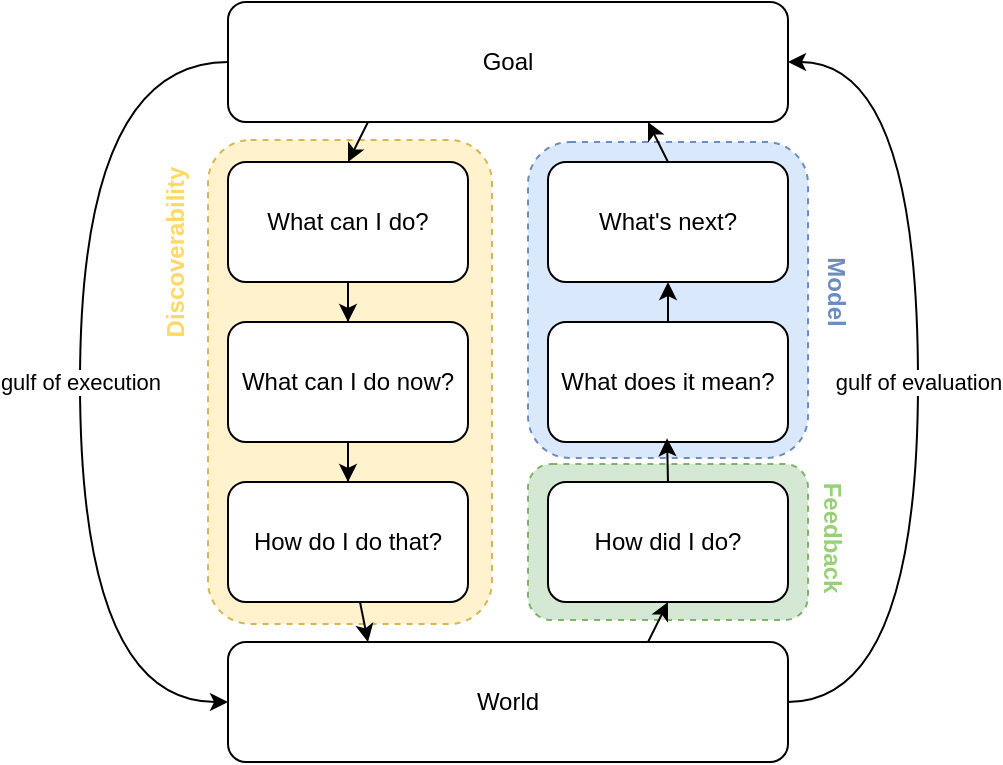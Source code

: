 <mxfile version="24.7.8">
  <diagram name="Page-1" id="iruPPCiU0JmAaE0KDddf">
    <mxGraphModel dx="1026" dy="675" grid="0" gridSize="10" guides="1" tooltips="1" connect="1" arrows="1" fold="1" page="1" pageScale="1" pageWidth="850" pageHeight="1100" math="0" shadow="0">
      <root>
        <mxCell id="0" />
        <mxCell id="1" parent="0" />
        <mxCell id="nIgcFMP6Z33vpRouCAc7-26" value="" style="rounded=1;whiteSpace=wrap;html=1;fillColor=#dae8fc;strokeColor=#6c8ebf;dashed=1;" vertex="1" parent="1">
          <mxGeometry x="310" y="150" width="140" height="158" as="geometry" />
        </mxCell>
        <mxCell id="nIgcFMP6Z33vpRouCAc7-25" value="How did I do?" style="rounded=1;whiteSpace=wrap;html=1;fillColor=#d5e8d4;strokeColor=#82b366;dashed=1;" vertex="1" parent="1">
          <mxGeometry x="310" y="311" width="140" height="78" as="geometry" />
        </mxCell>
        <mxCell id="nIgcFMP6Z33vpRouCAc7-24" value="How did I do?" style="rounded=1;whiteSpace=wrap;html=1;fillColor=#fff2cc;strokeColor=#d6b656;dashed=1;" vertex="1" parent="1">
          <mxGeometry x="150" y="149" width="142" height="242" as="geometry" />
        </mxCell>
        <mxCell id="nIgcFMP6Z33vpRouCAc7-12" style="rounded=0;orthogonalLoop=1;jettySize=auto;html=1;exitX=0.25;exitY=1;exitDx=0;exitDy=0;entryX=0.5;entryY=0;entryDx=0;entryDy=0;" edge="1" parent="1" source="nIgcFMP6Z33vpRouCAc7-2" target="nIgcFMP6Z33vpRouCAc7-3">
          <mxGeometry relative="1" as="geometry" />
        </mxCell>
        <mxCell id="nIgcFMP6Z33vpRouCAc7-20" value="gulf of execution" style="edgeStyle=orthogonalEdgeStyle;rounded=0;orthogonalLoop=1;jettySize=auto;html=1;exitX=0;exitY=0.5;exitDx=0;exitDy=0;entryX=0;entryY=0.5;entryDx=0;entryDy=0;curved=1;" edge="1" parent="1" source="nIgcFMP6Z33vpRouCAc7-2" target="nIgcFMP6Z33vpRouCAc7-6">
          <mxGeometry relative="1" as="geometry">
            <Array as="points">
              <mxPoint x="86" y="110" />
              <mxPoint x="86" y="430" />
            </Array>
          </mxGeometry>
        </mxCell>
        <mxCell id="nIgcFMP6Z33vpRouCAc7-2" value="Goal" style="rounded=1;whiteSpace=wrap;html=1;" vertex="1" parent="1">
          <mxGeometry x="160" y="80" width="280" height="60" as="geometry" />
        </mxCell>
        <mxCell id="nIgcFMP6Z33vpRouCAc7-13" style="edgeStyle=orthogonalEdgeStyle;rounded=0;orthogonalLoop=1;jettySize=auto;html=1;entryX=0.5;entryY=0;entryDx=0;entryDy=0;" edge="1" parent="1" source="nIgcFMP6Z33vpRouCAc7-3" target="nIgcFMP6Z33vpRouCAc7-4">
          <mxGeometry relative="1" as="geometry" />
        </mxCell>
        <mxCell id="nIgcFMP6Z33vpRouCAc7-3" value="What can I do?" style="rounded=1;whiteSpace=wrap;html=1;" vertex="1" parent="1">
          <mxGeometry x="160" y="160" width="120" height="60" as="geometry" />
        </mxCell>
        <mxCell id="nIgcFMP6Z33vpRouCAc7-14" style="edgeStyle=orthogonalEdgeStyle;rounded=0;orthogonalLoop=1;jettySize=auto;html=1;entryX=0.5;entryY=0;entryDx=0;entryDy=0;" edge="1" parent="1" source="nIgcFMP6Z33vpRouCAc7-4" target="nIgcFMP6Z33vpRouCAc7-5">
          <mxGeometry relative="1" as="geometry" />
        </mxCell>
        <mxCell id="nIgcFMP6Z33vpRouCAc7-4" value="What can I do now?" style="rounded=1;whiteSpace=wrap;html=1;" vertex="1" parent="1">
          <mxGeometry x="160" y="240" width="120" height="60" as="geometry" />
        </mxCell>
        <mxCell id="nIgcFMP6Z33vpRouCAc7-15" style="rounded=0;orthogonalLoop=1;jettySize=auto;html=1;entryX=0.25;entryY=0;entryDx=0;entryDy=0;" edge="1" parent="1" source="nIgcFMP6Z33vpRouCAc7-5" target="nIgcFMP6Z33vpRouCAc7-6">
          <mxGeometry relative="1" as="geometry" />
        </mxCell>
        <mxCell id="nIgcFMP6Z33vpRouCAc7-5" value="How do I do that?" style="rounded=1;whiteSpace=wrap;html=1;" vertex="1" parent="1">
          <mxGeometry x="160" y="320" width="120" height="60" as="geometry" />
        </mxCell>
        <mxCell id="nIgcFMP6Z33vpRouCAc7-16" style="rounded=0;orthogonalLoop=1;jettySize=auto;html=1;exitX=0.75;exitY=0;exitDx=0;exitDy=0;entryX=0.5;entryY=1;entryDx=0;entryDy=0;" edge="1" parent="1" source="nIgcFMP6Z33vpRouCAc7-6" target="nIgcFMP6Z33vpRouCAc7-10">
          <mxGeometry relative="1" as="geometry" />
        </mxCell>
        <mxCell id="nIgcFMP6Z33vpRouCAc7-21" value="gulf of evaluation" style="edgeStyle=orthogonalEdgeStyle;rounded=0;orthogonalLoop=1;jettySize=auto;html=1;exitX=1;exitY=0.5;exitDx=0;exitDy=0;entryX=1;entryY=0.5;entryDx=0;entryDy=0;curved=1;" edge="1" parent="1" source="nIgcFMP6Z33vpRouCAc7-6" target="nIgcFMP6Z33vpRouCAc7-2">
          <mxGeometry relative="1" as="geometry">
            <Array as="points">
              <mxPoint x="505" y="430" />
              <mxPoint x="505" y="110" />
            </Array>
            <mxPoint as="offset" />
          </mxGeometry>
        </mxCell>
        <mxCell id="nIgcFMP6Z33vpRouCAc7-6" value="World" style="rounded=1;whiteSpace=wrap;html=1;" vertex="1" parent="1">
          <mxGeometry x="160" y="400" width="280" height="60" as="geometry" />
        </mxCell>
        <mxCell id="nIgcFMP6Z33vpRouCAc7-8" value="&lt;div&gt;What&#39;s next?&lt;/div&gt;" style="rounded=1;whiteSpace=wrap;html=1;" vertex="1" parent="1">
          <mxGeometry x="320" y="160" width="120" height="60" as="geometry" />
        </mxCell>
        <mxCell id="nIgcFMP6Z33vpRouCAc7-18" style="edgeStyle=orthogonalEdgeStyle;rounded=0;orthogonalLoop=1;jettySize=auto;html=1;exitX=0.5;exitY=0;exitDx=0;exitDy=0;entryX=0.5;entryY=1;entryDx=0;entryDy=0;" edge="1" parent="1" source="nIgcFMP6Z33vpRouCAc7-9" target="nIgcFMP6Z33vpRouCAc7-8">
          <mxGeometry relative="1" as="geometry" />
        </mxCell>
        <mxCell id="nIgcFMP6Z33vpRouCAc7-9" value="What does it mean?" style="rounded=1;whiteSpace=wrap;html=1;" vertex="1" parent="1">
          <mxGeometry x="320" y="240" width="120" height="60" as="geometry" />
        </mxCell>
        <mxCell id="nIgcFMP6Z33vpRouCAc7-10" value="How did I do?" style="rounded=1;whiteSpace=wrap;html=1;" vertex="1" parent="1">
          <mxGeometry x="320" y="320" width="120" height="60" as="geometry" />
        </mxCell>
        <mxCell id="nIgcFMP6Z33vpRouCAc7-17" style="edgeStyle=orthogonalEdgeStyle;rounded=0;orthogonalLoop=1;jettySize=auto;html=1;exitX=0.5;exitY=0;exitDx=0;exitDy=0;entryX=0.496;entryY=0.969;entryDx=0;entryDy=0;entryPerimeter=0;" edge="1" parent="1" source="nIgcFMP6Z33vpRouCAc7-10" target="nIgcFMP6Z33vpRouCAc7-9">
          <mxGeometry relative="1" as="geometry" />
        </mxCell>
        <mxCell id="nIgcFMP6Z33vpRouCAc7-19" style="rounded=0;orthogonalLoop=1;jettySize=auto;html=1;exitX=0.5;exitY=0;exitDx=0;exitDy=0;entryX=0.75;entryY=1;entryDx=0;entryDy=0;" edge="1" parent="1" source="nIgcFMP6Z33vpRouCAc7-8" target="nIgcFMP6Z33vpRouCAc7-2">
          <mxGeometry relative="1" as="geometry" />
        </mxCell>
        <mxCell id="nIgcFMP6Z33vpRouCAc7-28" value="Discoverability" style="text;html=1;align=center;verticalAlign=middle;whiteSpace=wrap;rounded=0;fontColor=#FFD966;fontStyle=1;labelBackgroundColor=none;labelBorderColor=none;textShadow=0;rotation=-90;" vertex="1" parent="1">
          <mxGeometry x="104" y="190" width="60" height="30" as="geometry" />
        </mxCell>
        <mxCell id="nIgcFMP6Z33vpRouCAc7-29" value="Model" style="text;html=1;align=center;verticalAlign=middle;whiteSpace=wrap;rounded=0;fontColor=#6C8EBF;fontStyle=1;labelBackgroundColor=none;labelBorderColor=none;textShadow=0;rotation=90;" vertex="1" parent="1">
          <mxGeometry x="434" y="210" width="60" height="30" as="geometry" />
        </mxCell>
        <mxCell id="nIgcFMP6Z33vpRouCAc7-31" value="&lt;font color=&quot;#97d077&quot;&gt;Feedback&lt;/font&gt;" style="text;html=1;align=center;verticalAlign=middle;whiteSpace=wrap;rounded=0;fontColor=#6C8EBF;fontStyle=1;labelBackgroundColor=none;labelBorderColor=none;textShadow=0;rotation=90;" vertex="1" parent="1">
          <mxGeometry x="432" y="333" width="60" height="30" as="geometry" />
        </mxCell>
      </root>
    </mxGraphModel>
  </diagram>
</mxfile>
